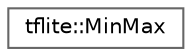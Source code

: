 digraph "Graphical Class Hierarchy"
{
 // LATEX_PDF_SIZE
  bgcolor="transparent";
  edge [fontname=Helvetica,fontsize=10,labelfontname=Helvetica,labelfontsize=10];
  node [fontname=Helvetica,fontsize=10,shape=box,height=0.2,width=0.4];
  rankdir="LR";
  Node0 [id="Node000000",label="tflite::MinMax",height=0.2,width=0.4,color="grey40", fillcolor="white", style="filled",URL="$structtflite_1_1_min_max.html",tooltip=" "];
}
